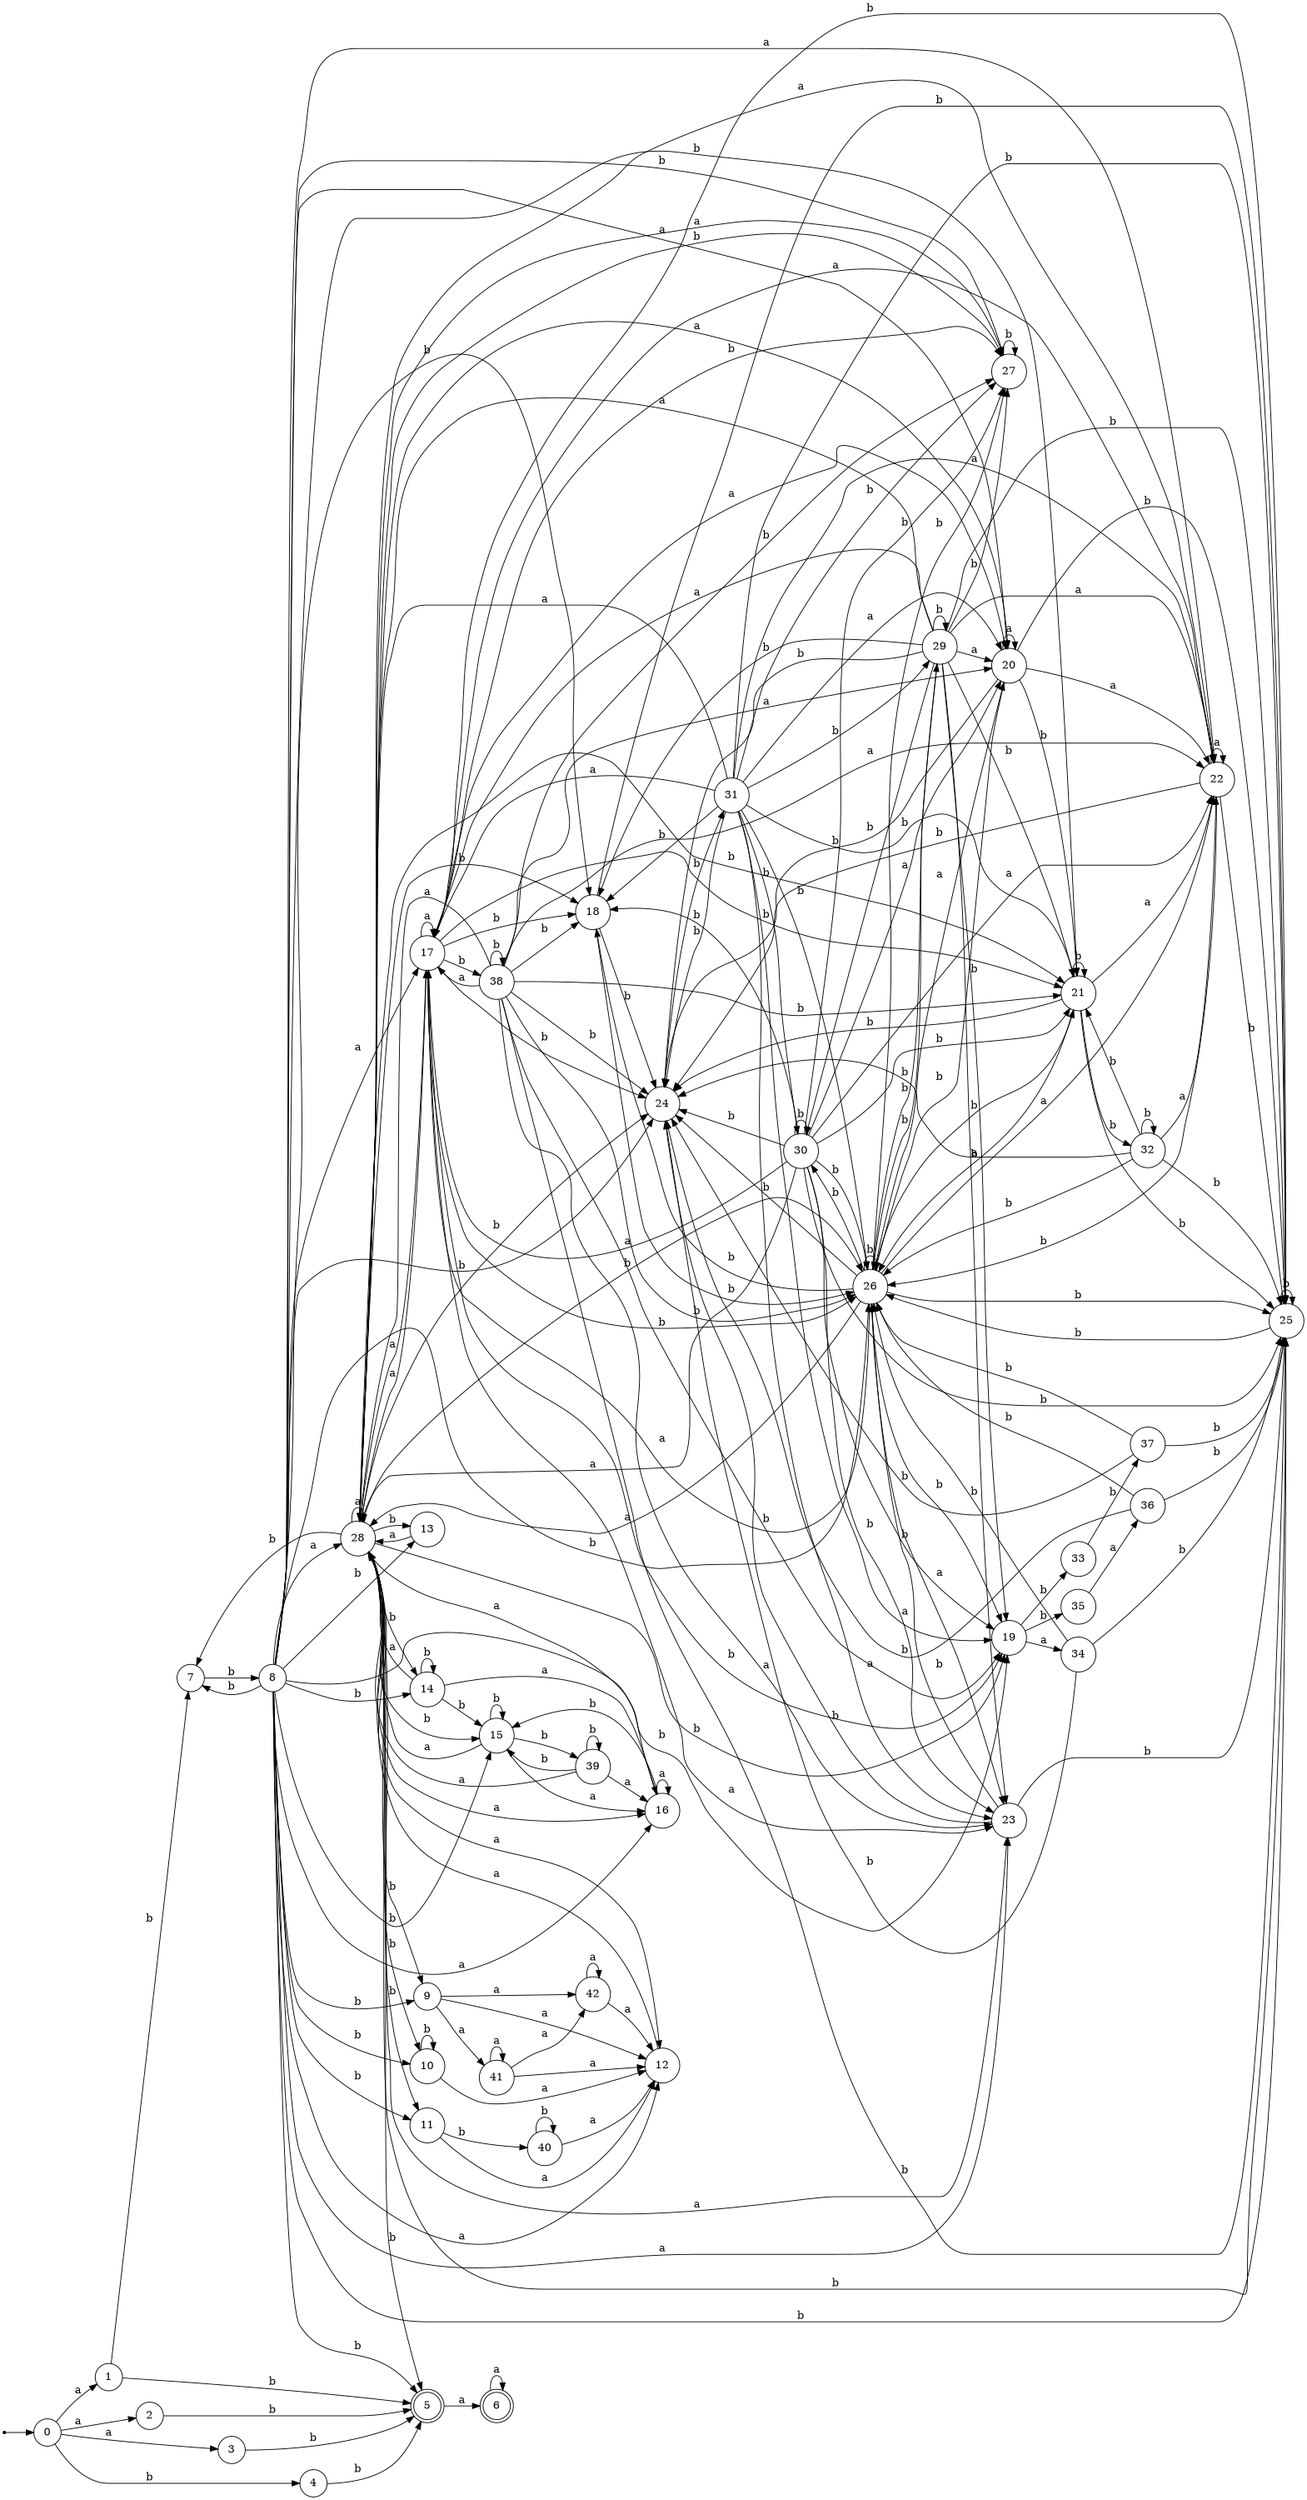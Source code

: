 digraph finite_state_machine {
rankdir=LR;
size="20,20";
node [shape = point]; "dummy0"
node [shape = circle]; "0";
"dummy0" -> "0";
node [shape = circle]; "1";
node [shape = circle]; "2";
node [shape = circle]; "3";
node [shape = circle]; "4";
node [shape = doublecircle]; "5";node [shape = doublecircle]; "6";node [shape = circle]; "7";
node [shape = circle]; "8";
node [shape = circle]; "9";
node [shape = circle]; "10";
node [shape = circle]; "11";
node [shape = circle]; "12";
node [shape = circle]; "13";
node [shape = circle]; "14";
node [shape = circle]; "15";
node [shape = circle]; "16";
node [shape = circle]; "17";
node [shape = circle]; "18";
node [shape = circle]; "19";
node [shape = circle]; "20";
node [shape = circle]; "21";
node [shape = circle]; "22";
node [shape = circle]; "23";
node [shape = circle]; "24";
node [shape = circle]; "25";
node [shape = circle]; "26";
node [shape = circle]; "27";
node [shape = circle]; "28";
node [shape = circle]; "29";
node [shape = circle]; "30";
node [shape = circle]; "31";
node [shape = circle]; "32";
node [shape = circle]; "33";
node [shape = circle]; "34";
node [shape = circle]; "35";
node [shape = circle]; "36";
node [shape = circle]; "37";
node [shape = circle]; "38";
node [shape = circle]; "39";
node [shape = circle]; "40";
node [shape = circle]; "41";
node [shape = circle]; "42";
"0" -> "1" [label = "a"];
 "0" -> "2" [label = "a"];
 "0" -> "3" [label = "a"];
 "0" -> "4" [label = "b"];
 "4" -> "5" [label = "b"];
 "5" -> "6" [label = "a"];
 "6" -> "6" [label = "a"];
 "3" -> "5" [label = "b"];
 "2" -> "5" [label = "b"];
 "1" -> "5" [label = "b"];
 "1" -> "7" [label = "b"];
 "7" -> "8" [label = "b"];
 "8" -> "5" [label = "b"];
 "8" -> "7" [label = "b"];
 "8" -> "9" [label = "b"];
 "8" -> "10" [label = "b"];
 "8" -> "11" [label = "b"];
 "8" -> "13" [label = "b"];
 "8" -> "14" [label = "b"];
 "8" -> "15" [label = "b"];
 "8" -> "18" [label = "b"];
 "8" -> "19" [label = "b"];
 "8" -> "21" [label = "b"];
 "8" -> "24" [label = "b"];
 "8" -> "25" [label = "b"];
 "8" -> "26" [label = "b"];
 "8" -> "27" [label = "b"];
 "8" -> "16" [label = "a"];
 "8" -> "17" [label = "a"];
 "8" -> "20" [label = "a"];
 "8" -> "22" [label = "a"];
 "8" -> "23" [label = "a"];
 "8" -> "12" [label = "a"];
 "8" -> "28" [label = "a"];
 "28" -> "16" [label = "a"];
 "28" -> "17" [label = "a"];
 "28" -> "20" [label = "a"];
 "28" -> "22" [label = "a"];
 "28" -> "23" [label = "a"];
 "28" -> "12" [label = "a"];
 "28" -> "28" [label = "a"];
 "28" -> "5" [label = "b"];
 "28" -> "7" [label = "b"];
 "28" -> "9" [label = "b"];
 "28" -> "10" [label = "b"];
 "28" -> "11" [label = "b"];
 "28" -> "13" [label = "b"];
 "28" -> "14" [label = "b"];
 "28" -> "15" [label = "b"];
 "28" -> "18" [label = "b"];
 "28" -> "19" [label = "b"];
 "28" -> "21" [label = "b"];
 "28" -> "24" [label = "b"];
 "28" -> "25" [label = "b"];
 "28" -> "26" [label = "b"];
 "28" -> "27" [label = "b"];
 "27" -> "27" [label = "b"];
 "27" -> "28" [label = "a"];
 "26" -> "18" [label = "b"];
 "26" -> "19" [label = "b"];
 "26" -> "21" [label = "b"];
 "26" -> "24" [label = "b"];
 "26" -> "25" [label = "b"];
 "26" -> "26" [label = "b"];
 "26" -> "27" [label = "b"];
 "26" -> "29" [label = "b"];
 "26" -> "30" [label = "b"];
 "26" -> "17" [label = "a"];
 "26" -> "20" [label = "a"];
 "26" -> "22" [label = "a"];
 "26" -> "23" [label = "a"];
 "26" -> "28" [label = "a"];
 "30" -> "18" [label = "b"];
 "30" -> "19" [label = "b"];
 "30" -> "21" [label = "b"];
 "30" -> "24" [label = "b"];
 "30" -> "25" [label = "b"];
 "30" -> "26" [label = "b"];
 "30" -> "27" [label = "b"];
 "30" -> "30" [label = "b"];
 "30" -> "17" [label = "a"];
 "30" -> "20" [label = "a"];
 "30" -> "22" [label = "a"];
 "30" -> "23" [label = "a"];
 "30" -> "28" [label = "a"];
 "29" -> "18" [label = "b"];
 "29" -> "19" [label = "b"];
 "29" -> "21" [label = "b"];
 "29" -> "24" [label = "b"];
 "29" -> "25" [label = "b"];
 "29" -> "26" [label = "b"];
 "29" -> "27" [label = "b"];
 "29" -> "29" [label = "b"];
 "29" -> "30" [label = "b"];
 "29" -> "17" [label = "a"];
 "29" -> "20" [label = "a"];
 "29" -> "22" [label = "a"];
 "29" -> "23" [label = "a"];
 "29" -> "28" [label = "a"];
 "25" -> "25" [label = "b"];
 "25" -> "26" [label = "b"];
 "24" -> "31" [label = "b"];
 "31" -> "18" [label = "b"];
 "31" -> "19" [label = "b"];
 "31" -> "21" [label = "b"];
 "31" -> "24" [label = "b"];
 "31" -> "25" [label = "b"];
 "31" -> "26" [label = "b"];
 "31" -> "27" [label = "b"];
 "31" -> "29" [label = "b"];
 "31" -> "30" [label = "b"];
 "31" -> "17" [label = "a"];
 "31" -> "20" [label = "a"];
 "31" -> "22" [label = "a"];
 "31" -> "23" [label = "a"];
 "31" -> "28" [label = "a"];
 "23" -> "24" [label = "b"];
 "23" -> "25" [label = "b"];
 "23" -> "26" [label = "b"];
 "22" -> "22" [label = "a"];
 "22" -> "24" [label = "b"];
 "22" -> "25" [label = "b"];
 "22" -> "26" [label = "b"];
 "21" -> "32" [label = "b"];
 "21" -> "21" [label = "b"];
 "21" -> "24" [label = "b"];
 "21" -> "25" [label = "b"];
 "21" -> "26" [label = "b"];
 "21" -> "22" [label = "a"];
 "32" -> "32" [label = "b"];
 "32" -> "21" [label = "b"];
 "32" -> "24" [label = "b"];
 "32" -> "25" [label = "b"];
 "32" -> "26" [label = "b"];
 "32" -> "22" [label = "a"];
 "20" -> "20" [label = "a"];
 "20" -> "22" [label = "a"];
 "20" -> "24" [label = "b"];
 "20" -> "25" [label = "b"];
 "20" -> "26" [label = "b"];
 "20" -> "21" [label = "b"];
 "19" -> "33" [label = "b"];
 "19" -> "35" [label = "b"];
 "19" -> "34" [label = "a"];
 "35" -> "36" [label = "a"];
 "36" -> "24" [label = "b"];
 "36" -> "25" [label = "b"];
 "36" -> "26" [label = "b"];
 "34" -> "24" [label = "b"];
 "34" -> "25" [label = "b"];
 "34" -> "26" [label = "b"];
 "33" -> "37" [label = "b"];
 "37" -> "24" [label = "b"];
 "37" -> "25" [label = "b"];
 "37" -> "26" [label = "b"];
 "18" -> "24" [label = "b"];
 "18" -> "25" [label = "b"];
 "18" -> "26" [label = "b"];
 "17" -> "17" [label = "a"];
 "17" -> "20" [label = "a"];
 "17" -> "22" [label = "a"];
 "17" -> "23" [label = "a"];
 "17" -> "28" [label = "a"];
 "17" -> "38" [label = "b"];
 "17" -> "18" [label = "b"];
 "17" -> "19" [label = "b"];
 "17" -> "21" [label = "b"];
 "17" -> "24" [label = "b"];
 "17" -> "25" [label = "b"];
 "17" -> "26" [label = "b"];
 "17" -> "27" [label = "b"];
 "38" -> "38" [label = "b"];
 "38" -> "18" [label = "b"];
 "38" -> "19" [label = "b"];
 "38" -> "21" [label = "b"];
 "38" -> "24" [label = "b"];
 "38" -> "25" [label = "b"];
 "38" -> "26" [label = "b"];
 "38" -> "27" [label = "b"];
 "38" -> "17" [label = "a"];
 "38" -> "20" [label = "a"];
 "38" -> "22" [label = "a"];
 "38" -> "23" [label = "a"];
 "38" -> "28" [label = "a"];
 "16" -> "16" [label = "a"];
 "16" -> "28" [label = "a"];
 "16" -> "15" [label = "b"];
 "15" -> "39" [label = "b"];
 "15" -> "15" [label = "b"];
 "15" -> "16" [label = "a"];
 "15" -> "28" [label = "a"];
 "39" -> "15" [label = "b"];
 "39" -> "39" [label = "b"];
 "39" -> "16" [label = "a"];
 "39" -> "28" [label = "a"];
 "14" -> "14" [label = "b"];
 "14" -> "15" [label = "b"];
 "14" -> "16" [label = "a"];
 "14" -> "28" [label = "a"];
 "13" -> "28" [label = "a"];
 "12" -> "28" [label = "a"];
 "11" -> "40" [label = "b"];
 "11" -> "12" [label = "a"];
 "40" -> "40" [label = "b"];
 "40" -> "12" [label = "a"];
 "10" -> "10" [label = "b"];
 "10" -> "12" [label = "a"];
 "9" -> "41" [label = "a"];
 "9" -> "42" [label = "a"];
 "9" -> "12" [label = "a"];
 "42" -> "42" [label = "a"];
 "42" -> "12" [label = "a"];
 "41" -> "41" [label = "a"];
 "41" -> "42" [label = "a"];
 "41" -> "12" [label = "a"];
 }
